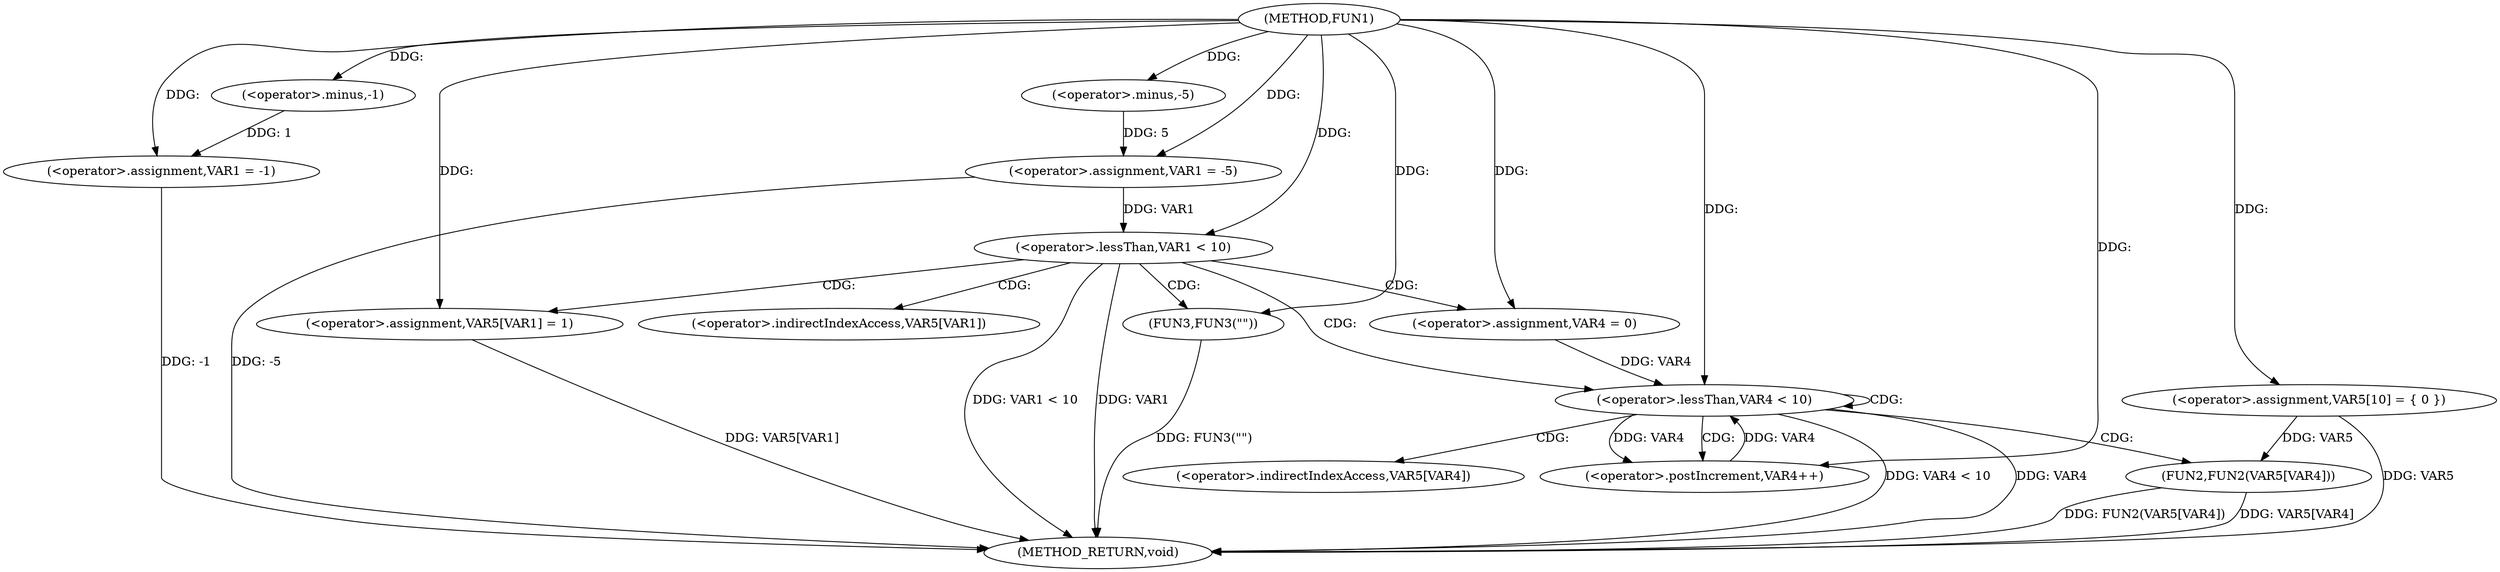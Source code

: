 digraph FUN1 {  
"1000100" [label = "(METHOD,FUN1)" ]
"1000148" [label = "(METHOD_RETURN,void)" ]
"1000103" [label = "(<operator>.assignment,VAR1 = -1)" ]
"1000105" [label = "(<operator>.minus,-1)" ]
"1000109" [label = "(<operator>.assignment,VAR1 = -5)" ]
"1000111" [label = "(<operator>.minus,-5)" ]
"1000118" [label = "(<operator>.assignment,VAR5[10] = { 0 })" ]
"1000121" [label = "(<operator>.lessThan,VAR1 < 10)" ]
"1000125" [label = "(<operator>.assignment,VAR5[VAR1] = 1)" ]
"1000131" [label = "(<operator>.assignment,VAR4 = 0)" ]
"1000134" [label = "(<operator>.lessThan,VAR4 < 10)" ]
"1000137" [label = "(<operator>.postIncrement,VAR4++)" ]
"1000140" [label = "(FUN2,FUN2(VAR5[VAR4]))" ]
"1000146" [label = "(FUN3,FUN3(\"\"))" ]
"1000126" [label = "(<operator>.indirectIndexAccess,VAR5[VAR1])" ]
"1000141" [label = "(<operator>.indirectIndexAccess,VAR5[VAR4])" ]
  "1000125" -> "1000148"  [ label = "DDG: VAR5[VAR1]"] 
  "1000103" -> "1000148"  [ label = "DDG: -1"] 
  "1000140" -> "1000148"  [ label = "DDG: VAR5[VAR4]"] 
  "1000140" -> "1000148"  [ label = "DDG: FUN2(VAR5[VAR4])"] 
  "1000121" -> "1000148"  [ label = "DDG: VAR1 < 10"] 
  "1000134" -> "1000148"  [ label = "DDG: VAR4"] 
  "1000121" -> "1000148"  [ label = "DDG: VAR1"] 
  "1000118" -> "1000148"  [ label = "DDG: VAR5"] 
  "1000146" -> "1000148"  [ label = "DDG: FUN3(\"\")"] 
  "1000109" -> "1000148"  [ label = "DDG: -5"] 
  "1000134" -> "1000148"  [ label = "DDG: VAR4 < 10"] 
  "1000105" -> "1000103"  [ label = "DDG: 1"] 
  "1000100" -> "1000103"  [ label = "DDG: "] 
  "1000100" -> "1000105"  [ label = "DDG: "] 
  "1000111" -> "1000109"  [ label = "DDG: 5"] 
  "1000100" -> "1000109"  [ label = "DDG: "] 
  "1000100" -> "1000111"  [ label = "DDG: "] 
  "1000100" -> "1000118"  [ label = "DDG: "] 
  "1000109" -> "1000121"  [ label = "DDG: VAR1"] 
  "1000100" -> "1000121"  [ label = "DDG: "] 
  "1000100" -> "1000125"  [ label = "DDG: "] 
  "1000100" -> "1000131"  [ label = "DDG: "] 
  "1000131" -> "1000134"  [ label = "DDG: VAR4"] 
  "1000137" -> "1000134"  [ label = "DDG: VAR4"] 
  "1000100" -> "1000134"  [ label = "DDG: "] 
  "1000134" -> "1000137"  [ label = "DDG: VAR4"] 
  "1000100" -> "1000137"  [ label = "DDG: "] 
  "1000118" -> "1000140"  [ label = "DDG: VAR5"] 
  "1000100" -> "1000146"  [ label = "DDG: "] 
  "1000121" -> "1000125"  [ label = "CDG: "] 
  "1000121" -> "1000131"  [ label = "CDG: "] 
  "1000121" -> "1000146"  [ label = "CDG: "] 
  "1000121" -> "1000134"  [ label = "CDG: "] 
  "1000121" -> "1000126"  [ label = "CDG: "] 
  "1000134" -> "1000137"  [ label = "CDG: "] 
  "1000134" -> "1000141"  [ label = "CDG: "] 
  "1000134" -> "1000140"  [ label = "CDG: "] 
  "1000134" -> "1000134"  [ label = "CDG: "] 
}
